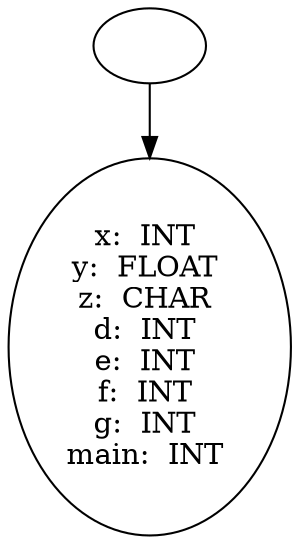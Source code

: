 digraph AST {
  "127805894770496" [label=""];
  "127805894770496" -> "127805894764736";
  "127805894764736" [label="x:  INT 
y:  FLOAT 
z:  CHAR 
d:  INT 
e:  INT 
f:  INT 
g:  INT 
main:  INT "];
}
